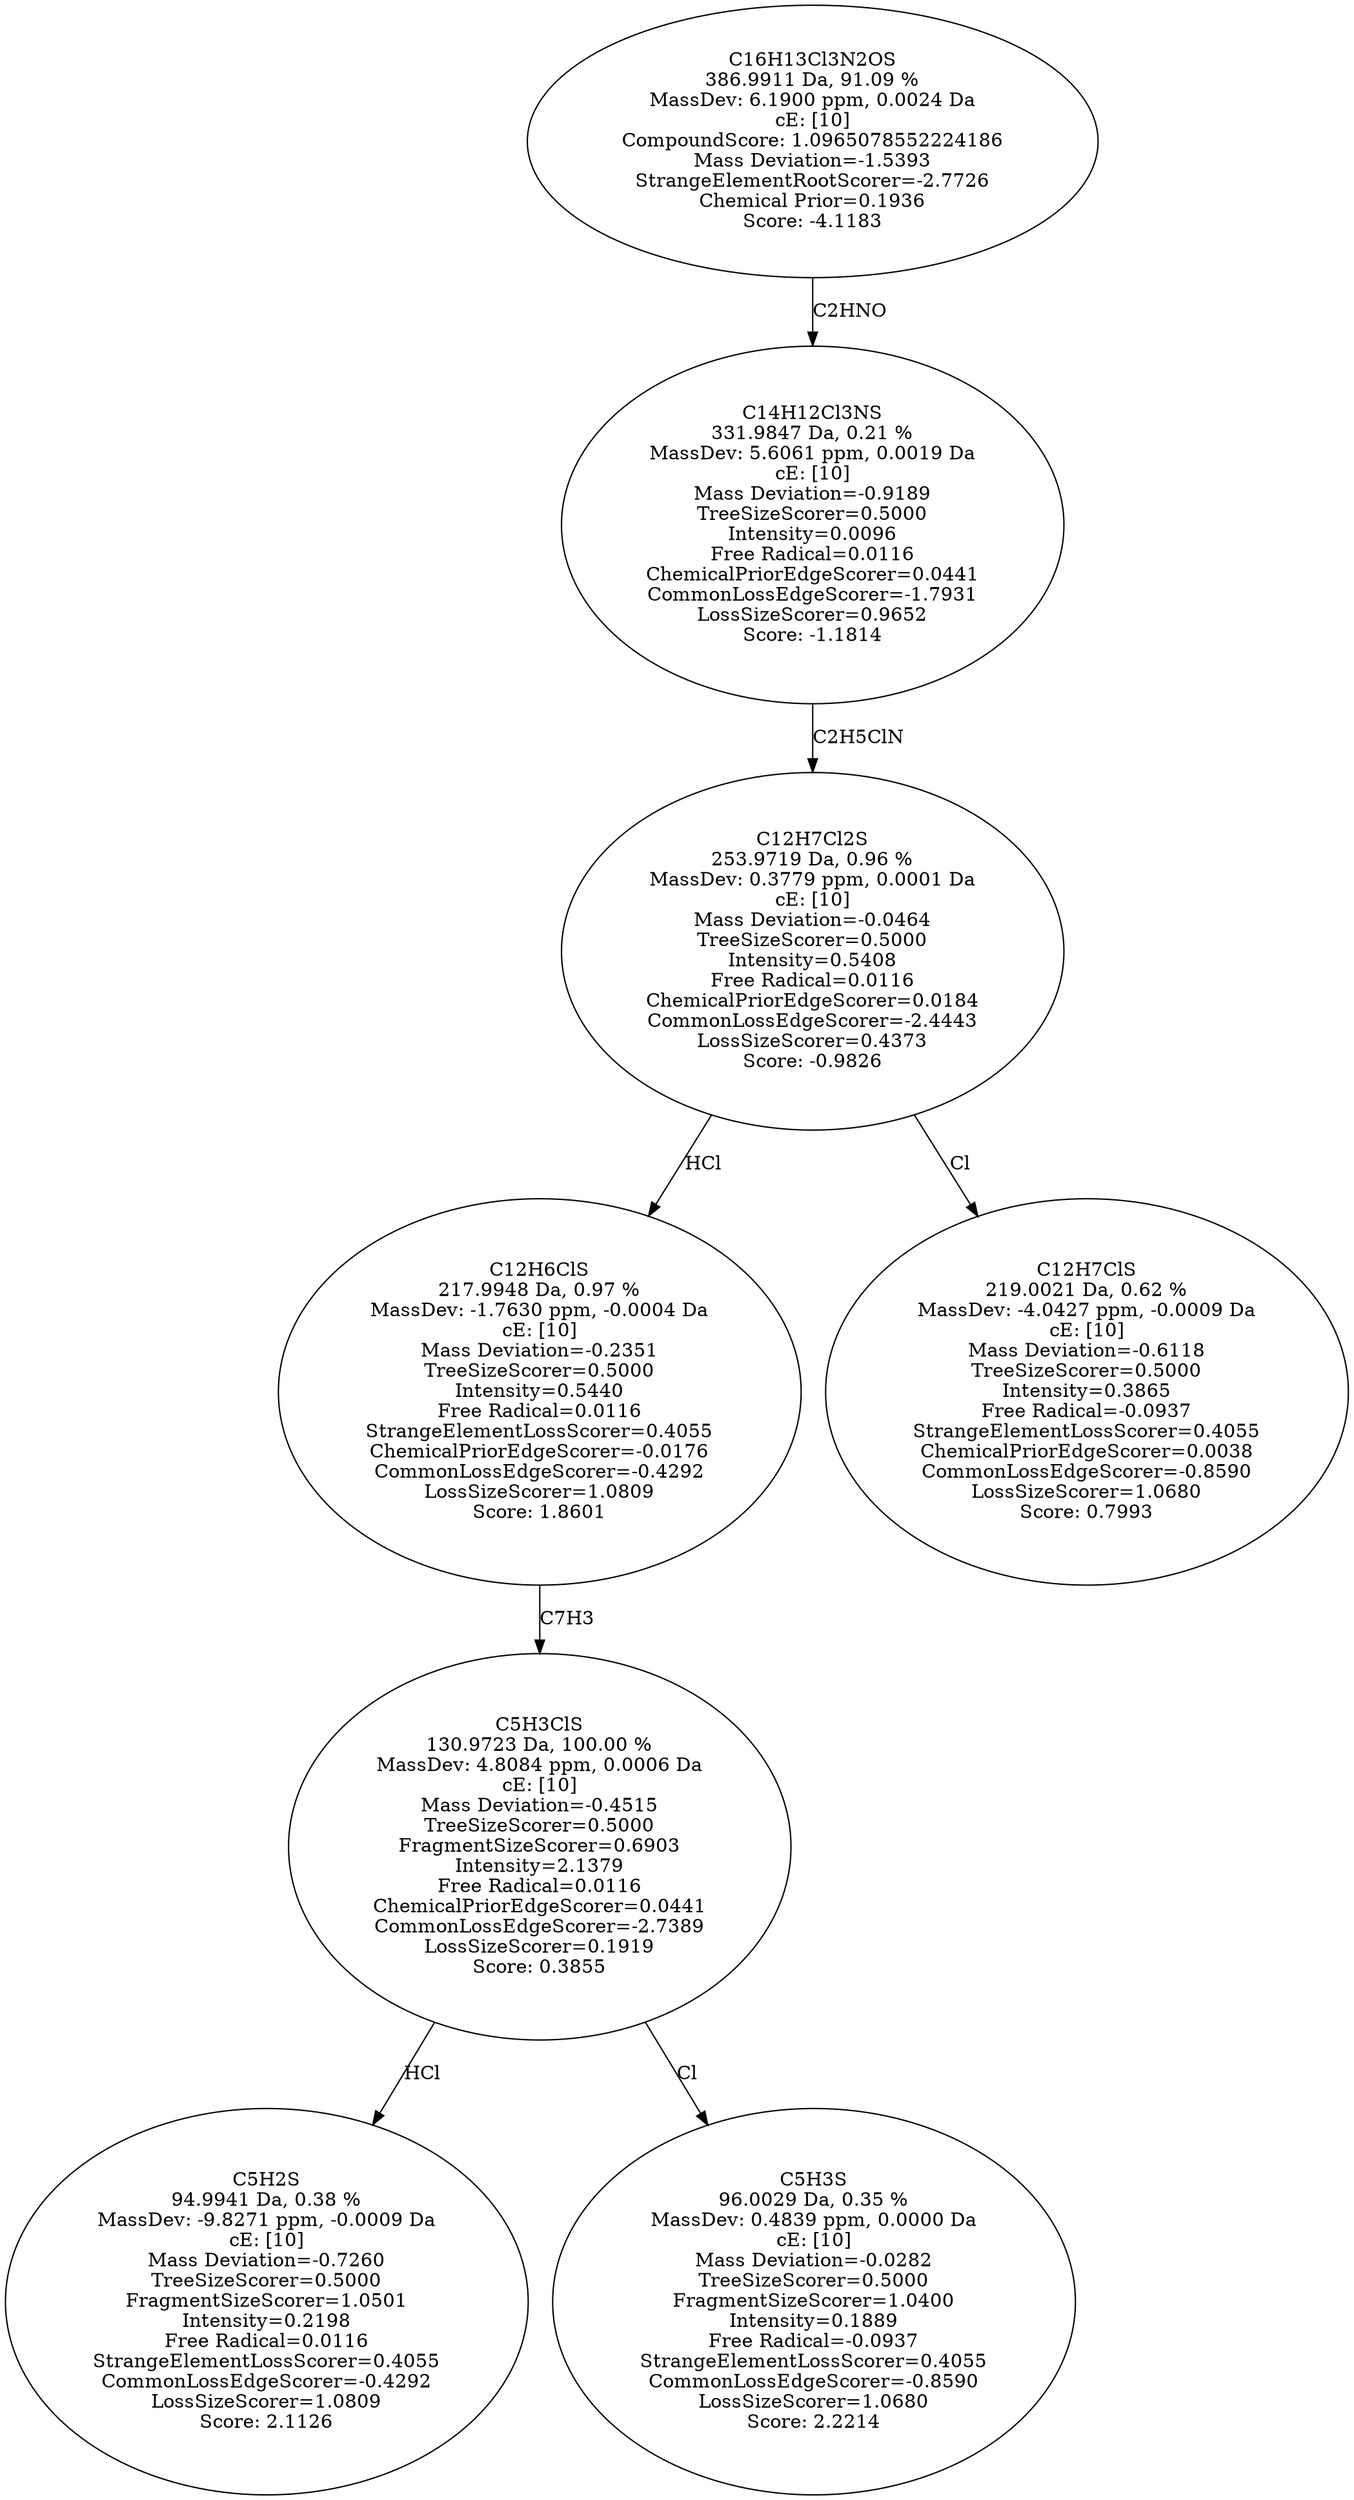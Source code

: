 strict digraph {
v1 [label="C5H2S\n94.9941 Da, 0.38 %\nMassDev: -9.8271 ppm, -0.0009 Da\ncE: [10]\nMass Deviation=-0.7260\nTreeSizeScorer=0.5000\nFragmentSizeScorer=1.0501\nIntensity=0.2198\nFree Radical=0.0116\nStrangeElementLossScorer=0.4055\nCommonLossEdgeScorer=-0.4292\nLossSizeScorer=1.0809\nScore: 2.1126"];
v2 [label="C5H3S\n96.0029 Da, 0.35 %\nMassDev: 0.4839 ppm, 0.0000 Da\ncE: [10]\nMass Deviation=-0.0282\nTreeSizeScorer=0.5000\nFragmentSizeScorer=1.0400\nIntensity=0.1889\nFree Radical=-0.0937\nStrangeElementLossScorer=0.4055\nCommonLossEdgeScorer=-0.8590\nLossSizeScorer=1.0680\nScore: 2.2214"];
v3 [label="C5H3ClS\n130.9723 Da, 100.00 %\nMassDev: 4.8084 ppm, 0.0006 Da\ncE: [10]\nMass Deviation=-0.4515\nTreeSizeScorer=0.5000\nFragmentSizeScorer=0.6903\nIntensity=2.1379\nFree Radical=0.0116\nChemicalPriorEdgeScorer=0.0441\nCommonLossEdgeScorer=-2.7389\nLossSizeScorer=0.1919\nScore: 0.3855"];
v4 [label="C12H6ClS\n217.9948 Da, 0.97 %\nMassDev: -1.7630 ppm, -0.0004 Da\ncE: [10]\nMass Deviation=-0.2351\nTreeSizeScorer=0.5000\nIntensity=0.5440\nFree Radical=0.0116\nStrangeElementLossScorer=0.4055\nChemicalPriorEdgeScorer=-0.0176\nCommonLossEdgeScorer=-0.4292\nLossSizeScorer=1.0809\nScore: 1.8601"];
v5 [label="C12H7ClS\n219.0021 Da, 0.62 %\nMassDev: -4.0427 ppm, -0.0009 Da\ncE: [10]\nMass Deviation=-0.6118\nTreeSizeScorer=0.5000\nIntensity=0.3865\nFree Radical=-0.0937\nStrangeElementLossScorer=0.4055\nChemicalPriorEdgeScorer=0.0038\nCommonLossEdgeScorer=-0.8590\nLossSizeScorer=1.0680\nScore: 0.7993"];
v6 [label="C12H7Cl2S\n253.9719 Da, 0.96 %\nMassDev: 0.3779 ppm, 0.0001 Da\ncE: [10]\nMass Deviation=-0.0464\nTreeSizeScorer=0.5000\nIntensity=0.5408\nFree Radical=0.0116\nChemicalPriorEdgeScorer=0.0184\nCommonLossEdgeScorer=-2.4443\nLossSizeScorer=0.4373\nScore: -0.9826"];
v7 [label="C14H12Cl3NS\n331.9847 Da, 0.21 %\nMassDev: 5.6061 ppm, 0.0019 Da\ncE: [10]\nMass Deviation=-0.9189\nTreeSizeScorer=0.5000\nIntensity=0.0096\nFree Radical=0.0116\nChemicalPriorEdgeScorer=0.0441\nCommonLossEdgeScorer=-1.7931\nLossSizeScorer=0.9652\nScore: -1.1814"];
v8 [label="C16H13Cl3N2OS\n386.9911 Da, 91.09 %\nMassDev: 6.1900 ppm, 0.0024 Da\ncE: [10]\nCompoundScore: 1.0965078552224186\nMass Deviation=-1.5393\nStrangeElementRootScorer=-2.7726\nChemical Prior=0.1936\nScore: -4.1183"];
v3 -> v1 [label="HCl"];
v3 -> v2 [label="Cl"];
v4 -> v3 [label="C7H3"];
v6 -> v4 [label="HCl"];
v6 -> v5 [label="Cl"];
v7 -> v6 [label="C2H5ClN"];
v8 -> v7 [label="C2HNO"];
}